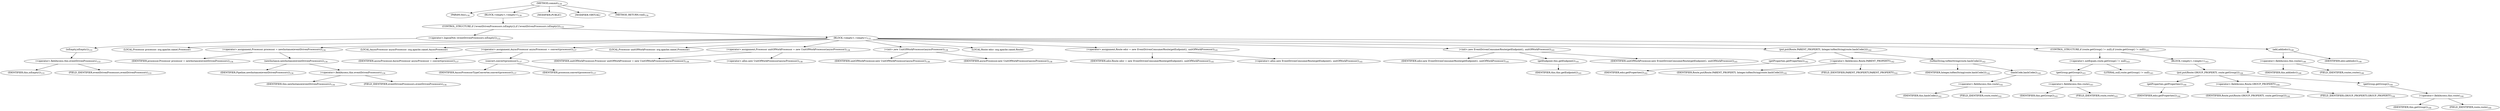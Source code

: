 digraph "commit" {  
"354" [label = <(METHOD,commit)<SUB>130</SUB>> ]
"24" [label = <(PARAM,this)<SUB>130</SUB>> ]
"355" [label = <(BLOCK,&lt;empty&gt;,&lt;empty&gt;)<SUB>130</SUB>> ]
"356" [label = <(CONTROL_STRUCTURE,if (!eventDrivenProcessors.isEmpty()),if (!eventDrivenProcessors.isEmpty()))<SUB>133</SUB>> ]
"357" [label = <(&lt;operator&gt;.logicalNot,!eventDrivenProcessors.isEmpty())<SUB>133</SUB>> ]
"358" [label = <(isEmpty,isEmpty())<SUB>133</SUB>> ]
"359" [label = <(&lt;operator&gt;.fieldAccess,this.eventDrivenProcessors)<SUB>133</SUB>> ]
"360" [label = <(IDENTIFIER,this,isEmpty())<SUB>133</SUB>> ]
"361" [label = <(FIELD_IDENTIFIER,eventDrivenProcessors,eventDrivenProcessors)<SUB>133</SUB>> ]
"362" [label = <(BLOCK,&lt;empty&gt;,&lt;empty&gt;)<SUB>133</SUB>> ]
"363" [label = <(LOCAL,Processor processor: org.apache.camel.Processor)> ]
"364" [label = <(&lt;operator&gt;.assignment,Processor processor = newInstance(eventDrivenProcessors))<SUB>134</SUB>> ]
"365" [label = <(IDENTIFIER,processor,Processor processor = newInstance(eventDrivenProcessors))<SUB>134</SUB>> ]
"366" [label = <(newInstance,newInstance(eventDrivenProcessors))<SUB>134</SUB>> ]
"367" [label = <(IDENTIFIER,Pipeline,newInstance(eventDrivenProcessors))<SUB>134</SUB>> ]
"368" [label = <(&lt;operator&gt;.fieldAccess,this.eventDrivenProcessors)<SUB>134</SUB>> ]
"369" [label = <(IDENTIFIER,this,newInstance(eventDrivenProcessors))<SUB>134</SUB>> ]
"370" [label = <(FIELD_IDENTIFIER,eventDrivenProcessors,eventDrivenProcessors)<SUB>134</SUB>> ]
"371" [label = <(LOCAL,AsyncProcessor asyncProcessor: org.apache.camel.AsyncProcessor)> ]
"372" [label = <(&lt;operator&gt;.assignment,AsyncProcessor asyncProcessor = convert(processor))<SUB>137</SUB>> ]
"373" [label = <(IDENTIFIER,asyncProcessor,AsyncProcessor asyncProcessor = convert(processor))<SUB>137</SUB>> ]
"374" [label = <(convert,convert(processor))<SUB>137</SUB>> ]
"375" [label = <(IDENTIFIER,AsyncProcessorTypeConverter,convert(processor))<SUB>137</SUB>> ]
"376" [label = <(IDENTIFIER,processor,convert(processor))<SUB>137</SUB>> ]
"22" [label = <(LOCAL,Processor unitOfWorkProcessor: org.apache.camel.Processor)> ]
"377" [label = <(&lt;operator&gt;.assignment,Processor unitOfWorkProcessor = new UnitOfWorkProcessor(asyncProcessor))<SUB>138</SUB>> ]
"378" [label = <(IDENTIFIER,unitOfWorkProcessor,Processor unitOfWorkProcessor = new UnitOfWorkProcessor(asyncProcessor))<SUB>138</SUB>> ]
"379" [label = <(&lt;operator&gt;.alloc,new UnitOfWorkProcessor(asyncProcessor))<SUB>138</SUB>> ]
"380" [label = <(&lt;init&gt;,new UnitOfWorkProcessor(asyncProcessor))<SUB>138</SUB>> ]
"21" [label = <(IDENTIFIER,unitOfWorkProcessor,new UnitOfWorkProcessor(asyncProcessor))<SUB>138</SUB>> ]
"381" [label = <(IDENTIFIER,asyncProcessor,new UnitOfWorkProcessor(asyncProcessor))<SUB>138</SUB>> ]
"26" [label = <(LOCAL,Route edcr: org.apache.camel.Route)> ]
"382" [label = <(&lt;operator&gt;.assignment,Route edcr = new EventDrivenConsumerRoute(getEndpoint(), unitOfWorkProcessor))<SUB>141</SUB>> ]
"383" [label = <(IDENTIFIER,edcr,Route edcr = new EventDrivenConsumerRoute(getEndpoint(), unitOfWorkProcessor))<SUB>141</SUB>> ]
"384" [label = <(&lt;operator&gt;.alloc,new EventDrivenConsumerRoute(getEndpoint(), unitOfWorkProcessor))<SUB>141</SUB>> ]
"385" [label = <(&lt;init&gt;,new EventDrivenConsumerRoute(getEndpoint(), unitOfWorkProcessor))<SUB>141</SUB>> ]
"25" [label = <(IDENTIFIER,edcr,new EventDrivenConsumerRoute(getEndpoint(), unitOfWorkProcessor))<SUB>141</SUB>> ]
"386" [label = <(getEndpoint,this.getEndpoint())<SUB>141</SUB>> ]
"23" [label = <(IDENTIFIER,this,this.getEndpoint())<SUB>141</SUB>> ]
"387" [label = <(IDENTIFIER,unitOfWorkProcessor,new EventDrivenConsumerRoute(getEndpoint(), unitOfWorkProcessor))<SUB>141</SUB>> ]
"388" [label = <(put,put(Route.PARENT_PROPERTY, Integer.toHexString(route.hashCode())))<SUB>142</SUB>> ]
"389" [label = <(getProperties,getProperties())<SUB>142</SUB>> ]
"390" [label = <(IDENTIFIER,edcr,getProperties())<SUB>142</SUB>> ]
"391" [label = <(&lt;operator&gt;.fieldAccess,Route.PARENT_PROPERTY)<SUB>142</SUB>> ]
"392" [label = <(IDENTIFIER,Route,put(Route.PARENT_PROPERTY, Integer.toHexString(route.hashCode())))<SUB>142</SUB>> ]
"393" [label = <(FIELD_IDENTIFIER,PARENT_PROPERTY,PARENT_PROPERTY)<SUB>142</SUB>> ]
"394" [label = <(toHexString,toHexString(route.hashCode()))<SUB>142</SUB>> ]
"395" [label = <(IDENTIFIER,Integer,toHexString(route.hashCode()))<SUB>142</SUB>> ]
"396" [label = <(hashCode,hashCode())<SUB>142</SUB>> ]
"397" [label = <(&lt;operator&gt;.fieldAccess,this.route)<SUB>142</SUB>> ]
"398" [label = <(IDENTIFIER,this,hashCode())<SUB>142</SUB>> ]
"399" [label = <(FIELD_IDENTIFIER,route,route)<SUB>142</SUB>> ]
"400" [label = <(CONTROL_STRUCTURE,if (route.getGroup() != null),if (route.getGroup() != null))<SUB>143</SUB>> ]
"401" [label = <(&lt;operator&gt;.notEquals,route.getGroup() != null)<SUB>143</SUB>> ]
"402" [label = <(getGroup,getGroup())<SUB>143</SUB>> ]
"403" [label = <(&lt;operator&gt;.fieldAccess,this.route)<SUB>143</SUB>> ]
"404" [label = <(IDENTIFIER,this,getGroup())<SUB>143</SUB>> ]
"405" [label = <(FIELD_IDENTIFIER,route,route)<SUB>143</SUB>> ]
"406" [label = <(LITERAL,null,route.getGroup() != null)<SUB>143</SUB>> ]
"407" [label = <(BLOCK,&lt;empty&gt;,&lt;empty&gt;)<SUB>143</SUB>> ]
"408" [label = <(put,put(Route.GROUP_PROPERTY, route.getGroup()))<SUB>144</SUB>> ]
"409" [label = <(getProperties,getProperties())<SUB>144</SUB>> ]
"410" [label = <(IDENTIFIER,edcr,getProperties())<SUB>144</SUB>> ]
"411" [label = <(&lt;operator&gt;.fieldAccess,Route.GROUP_PROPERTY)<SUB>144</SUB>> ]
"412" [label = <(IDENTIFIER,Route,put(Route.GROUP_PROPERTY, route.getGroup()))<SUB>144</SUB>> ]
"413" [label = <(FIELD_IDENTIFIER,GROUP_PROPERTY,GROUP_PROPERTY)<SUB>144</SUB>> ]
"414" [label = <(getGroup,getGroup())<SUB>144</SUB>> ]
"415" [label = <(&lt;operator&gt;.fieldAccess,this.route)<SUB>144</SUB>> ]
"416" [label = <(IDENTIFIER,this,getGroup())<SUB>144</SUB>> ]
"417" [label = <(FIELD_IDENTIFIER,route,route)<SUB>144</SUB>> ]
"418" [label = <(add,add(edcr))<SUB>146</SUB>> ]
"419" [label = <(&lt;operator&gt;.fieldAccess,this.routes)<SUB>146</SUB>> ]
"420" [label = <(IDENTIFIER,this,add(edcr))<SUB>146</SUB>> ]
"421" [label = <(FIELD_IDENTIFIER,routes,routes)<SUB>146</SUB>> ]
"422" [label = <(IDENTIFIER,edcr,add(edcr))<SUB>146</SUB>> ]
"423" [label = <(MODIFIER,PUBLIC)> ]
"424" [label = <(MODIFIER,VIRTUAL)> ]
"425" [label = <(METHOD_RETURN,void)<SUB>130</SUB>> ]
  "354" -> "24" 
  "354" -> "355" 
  "354" -> "423" 
  "354" -> "424" 
  "354" -> "425" 
  "355" -> "356" 
  "356" -> "357" 
  "356" -> "362" 
  "357" -> "358" 
  "358" -> "359" 
  "359" -> "360" 
  "359" -> "361" 
  "362" -> "363" 
  "362" -> "364" 
  "362" -> "371" 
  "362" -> "372" 
  "362" -> "22" 
  "362" -> "377" 
  "362" -> "380" 
  "362" -> "26" 
  "362" -> "382" 
  "362" -> "385" 
  "362" -> "388" 
  "362" -> "400" 
  "362" -> "418" 
  "364" -> "365" 
  "364" -> "366" 
  "366" -> "367" 
  "366" -> "368" 
  "368" -> "369" 
  "368" -> "370" 
  "372" -> "373" 
  "372" -> "374" 
  "374" -> "375" 
  "374" -> "376" 
  "377" -> "378" 
  "377" -> "379" 
  "380" -> "21" 
  "380" -> "381" 
  "382" -> "383" 
  "382" -> "384" 
  "385" -> "25" 
  "385" -> "386" 
  "385" -> "387" 
  "386" -> "23" 
  "388" -> "389" 
  "388" -> "391" 
  "388" -> "394" 
  "389" -> "390" 
  "391" -> "392" 
  "391" -> "393" 
  "394" -> "395" 
  "394" -> "396" 
  "396" -> "397" 
  "397" -> "398" 
  "397" -> "399" 
  "400" -> "401" 
  "400" -> "407" 
  "401" -> "402" 
  "401" -> "406" 
  "402" -> "403" 
  "403" -> "404" 
  "403" -> "405" 
  "407" -> "408" 
  "408" -> "409" 
  "408" -> "411" 
  "408" -> "414" 
  "409" -> "410" 
  "411" -> "412" 
  "411" -> "413" 
  "414" -> "415" 
  "415" -> "416" 
  "415" -> "417" 
  "418" -> "419" 
  "418" -> "422" 
  "419" -> "420" 
  "419" -> "421" 
}
